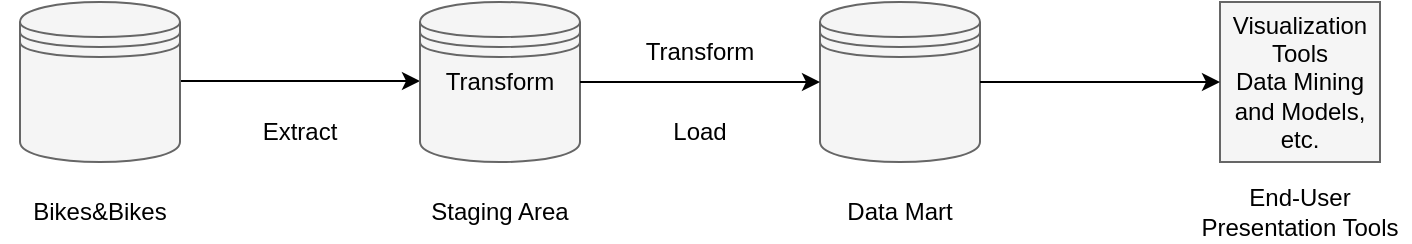 <mxfile version="22.1.2" type="device">
  <diagram name="Página-1" id="vR9O2zskwqqS2R-McceM">
    <mxGraphModel dx="1036" dy="606" grid="1" gridSize="10" guides="1" tooltips="1" connect="1" arrows="1" fold="1" page="1" pageScale="1" pageWidth="827" pageHeight="1169" math="0" shadow="0">
      <root>
        <mxCell id="0" />
        <mxCell id="1" parent="0" />
        <mxCell id="aoIytqnwiKzEIqmO7IPh-4" value="" style="endArrow=classic;html=1;rounded=0;entryX=0;entryY=0.5;entryDx=0;entryDy=0;entryPerimeter=0;" parent="1" edge="1">
          <mxGeometry width="50" height="50" relative="1" as="geometry">
            <mxPoint x="180" y="279.5" as="sourcePoint" />
            <mxPoint x="320" y="279.5" as="targetPoint" />
            <Array as="points">
              <mxPoint x="250" y="279.5" />
            </Array>
          </mxGeometry>
        </mxCell>
        <mxCell id="aoIytqnwiKzEIqmO7IPh-7" value="" style="shape=datastore;whiteSpace=wrap;html=1;shadow=0;fillColor=#f5f5f5;strokeColor=#666666;fontColor=#333333;" parent="1" vertex="1">
          <mxGeometry x="120" y="240" width="80" height="80" as="geometry" />
        </mxCell>
        <mxCell id="aoIytqnwiKzEIqmO7IPh-8" value="" style="shape=datastore;whiteSpace=wrap;html=1;fillColor=#f5f5f5;fontColor=#333333;strokeColor=#666666;" parent="1" vertex="1">
          <mxGeometry x="320" y="240" width="80" height="80" as="geometry" />
        </mxCell>
        <mxCell id="aoIytqnwiKzEIqmO7IPh-9" value="" style="shape=datastore;whiteSpace=wrap;html=1;fillColor=#f5f5f5;fontColor=#333333;strokeColor=#666666;" parent="1" vertex="1">
          <mxGeometry x="520" y="240" width="80" height="80" as="geometry" />
        </mxCell>
        <mxCell id="aoIytqnwiKzEIqmO7IPh-10" value="Bikes&amp;amp;Bikes" style="text;html=1;strokeColor=none;fillColor=none;align=center;verticalAlign=middle;whiteSpace=wrap;rounded=0;" parent="1" vertex="1">
          <mxGeometry x="110" y="330" width="100" height="30" as="geometry" />
        </mxCell>
        <mxCell id="aoIytqnwiKzEIqmO7IPh-11" value="Staging Area" style="text;html=1;strokeColor=none;fillColor=none;align=center;verticalAlign=middle;whiteSpace=wrap;rounded=0;" parent="1" vertex="1">
          <mxGeometry x="320" y="330" width="80" height="30" as="geometry" />
        </mxCell>
        <mxCell id="aoIytqnwiKzEIqmO7IPh-12" value="Data Mart" style="text;html=1;strokeColor=none;fillColor=none;align=center;verticalAlign=middle;whiteSpace=wrap;rounded=0;" parent="1" vertex="1">
          <mxGeometry x="530" y="330" width="60" height="30" as="geometry" />
        </mxCell>
        <mxCell id="aoIytqnwiKzEIqmO7IPh-14" value="Extract" style="text;html=1;strokeColor=none;fillColor=none;align=center;verticalAlign=middle;whiteSpace=wrap;rounded=0;" parent="1" vertex="1">
          <mxGeometry x="230" y="290" width="60" height="30" as="geometry" />
        </mxCell>
        <mxCell id="aoIytqnwiKzEIqmO7IPh-15" value="Load" style="text;html=1;strokeColor=none;fillColor=none;align=center;verticalAlign=middle;whiteSpace=wrap;rounded=0;" parent="1" vertex="1">
          <mxGeometry x="430" y="290" width="60" height="30" as="geometry" />
        </mxCell>
        <mxCell id="aoIytqnwiKzEIqmO7IPh-17" value="Transform" style="text;html=1;strokeColor=none;fillColor=none;align=center;verticalAlign=middle;whiteSpace=wrap;rounded=0;" parent="1" vertex="1">
          <mxGeometry x="330" y="265" width="60" height="30" as="geometry" />
        </mxCell>
        <mxCell id="aoIytqnwiKzEIqmO7IPh-18" value="" style="endArrow=classic;html=1;rounded=0;entryX=0;entryY=0.5;entryDx=0;entryDy=0;" parent="1" target="aoIytqnwiKzEIqmO7IPh-9" edge="1">
          <mxGeometry width="50" height="50" relative="1" as="geometry">
            <mxPoint x="400" y="280" as="sourcePoint" />
            <mxPoint x="450" y="230" as="targetPoint" />
          </mxGeometry>
        </mxCell>
        <mxCell id="aoIytqnwiKzEIqmO7IPh-21" value="" style="whiteSpace=wrap;html=1;aspect=fixed;fillColor=#f5f5f5;fontColor=#333333;strokeColor=#666666;" parent="1" vertex="1">
          <mxGeometry x="720" y="240" width="80" height="80" as="geometry" />
        </mxCell>
        <mxCell id="aoIytqnwiKzEIqmO7IPh-22" value="" style="endArrow=classic;html=1;rounded=0;entryX=0;entryY=0.5;entryDx=0;entryDy=0;" parent="1" target="aoIytqnwiKzEIqmO7IPh-21" edge="1">
          <mxGeometry width="50" height="50" relative="1" as="geometry">
            <mxPoint x="600" y="280" as="sourcePoint" />
            <mxPoint x="650" y="230" as="targetPoint" />
          </mxGeometry>
        </mxCell>
        <mxCell id="aoIytqnwiKzEIqmO7IPh-23" value="End-User Presentation Tools" style="text;html=1;strokeColor=none;fillColor=none;align=center;verticalAlign=middle;whiteSpace=wrap;rounded=0;" parent="1" vertex="1">
          <mxGeometry x="705" y="330" width="110" height="30" as="geometry" />
        </mxCell>
        <mxCell id="aoIytqnwiKzEIqmO7IPh-24" value="Visualization Tools &lt;br&gt;Data Mining and Models, etc." style="text;html=1;strokeColor=none;fillColor=none;align=center;verticalAlign=middle;whiteSpace=wrap;rounded=0;" parent="1" vertex="1">
          <mxGeometry x="720" y="240" width="80" height="80" as="geometry" />
        </mxCell>
        <mxCell id="0Skwd-qRBsw5f3x9SQdu-1" value="Transform" style="text;html=1;strokeColor=none;fillColor=none;align=center;verticalAlign=middle;whiteSpace=wrap;rounded=0;" parent="1" vertex="1">
          <mxGeometry x="430" y="250" width="60" height="30" as="geometry" />
        </mxCell>
      </root>
    </mxGraphModel>
  </diagram>
</mxfile>
